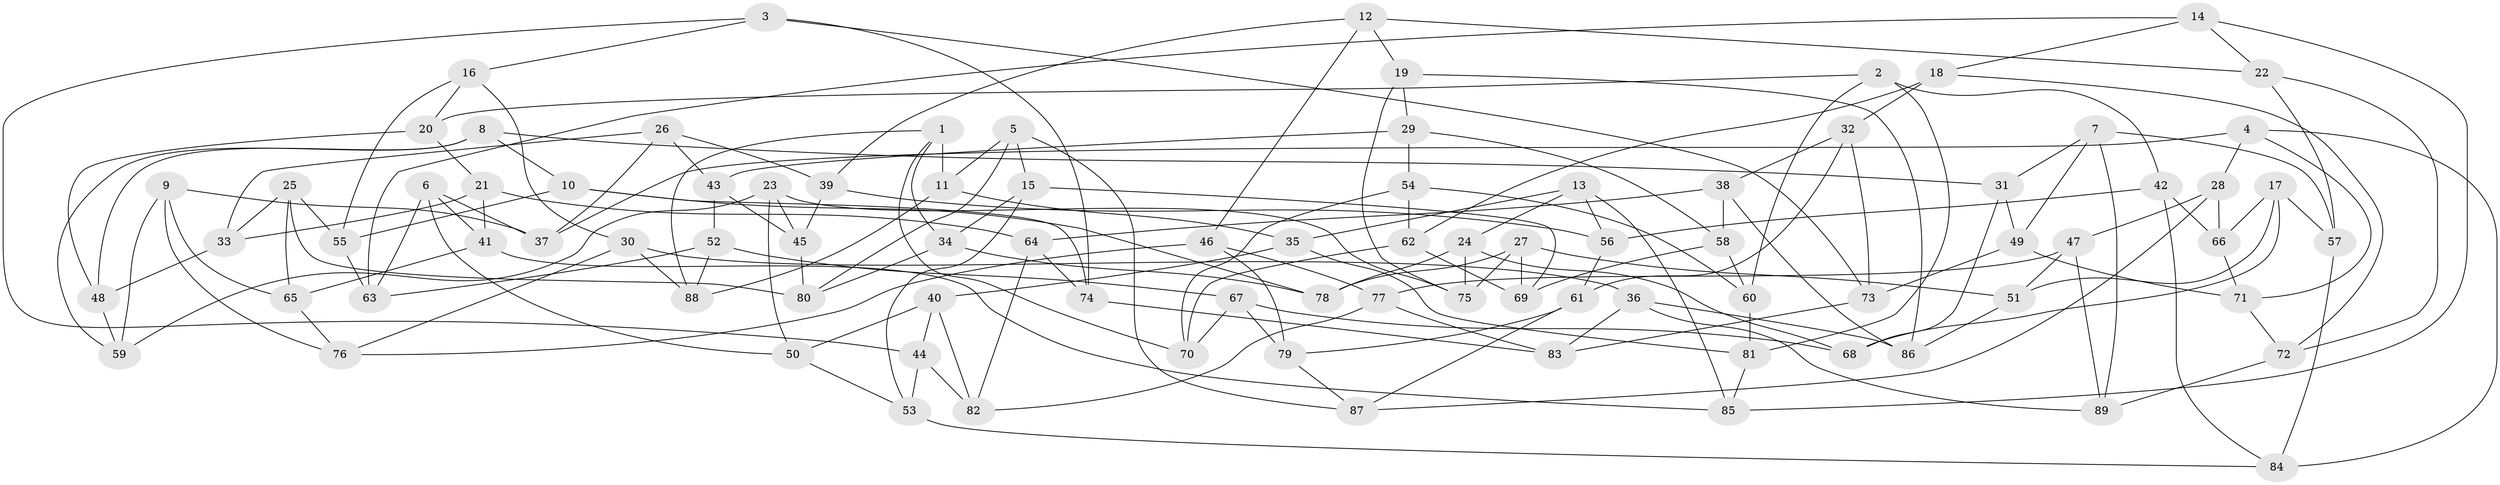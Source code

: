 // coarse degree distribution, {6: 0.6153846153846154, 3: 0.019230769230769232, 4: 0.2692307692307692, 5: 0.09615384615384616}
// Generated by graph-tools (version 1.1) at 2025/52/02/27/25 19:52:33]
// undirected, 89 vertices, 178 edges
graph export_dot {
graph [start="1"]
  node [color=gray90,style=filled];
  1;
  2;
  3;
  4;
  5;
  6;
  7;
  8;
  9;
  10;
  11;
  12;
  13;
  14;
  15;
  16;
  17;
  18;
  19;
  20;
  21;
  22;
  23;
  24;
  25;
  26;
  27;
  28;
  29;
  30;
  31;
  32;
  33;
  34;
  35;
  36;
  37;
  38;
  39;
  40;
  41;
  42;
  43;
  44;
  45;
  46;
  47;
  48;
  49;
  50;
  51;
  52;
  53;
  54;
  55;
  56;
  57;
  58;
  59;
  60;
  61;
  62;
  63;
  64;
  65;
  66;
  67;
  68;
  69;
  70;
  71;
  72;
  73;
  74;
  75;
  76;
  77;
  78;
  79;
  80;
  81;
  82;
  83;
  84;
  85;
  86;
  87;
  88;
  89;
  1 -- 11;
  1 -- 34;
  1 -- 88;
  1 -- 70;
  2 -- 20;
  2 -- 81;
  2 -- 42;
  2 -- 60;
  3 -- 74;
  3 -- 16;
  3 -- 73;
  3 -- 44;
  4 -- 71;
  4 -- 84;
  4 -- 28;
  4 -- 37;
  5 -- 11;
  5 -- 80;
  5 -- 15;
  5 -- 87;
  6 -- 41;
  6 -- 63;
  6 -- 37;
  6 -- 50;
  7 -- 49;
  7 -- 57;
  7 -- 89;
  7 -- 31;
  8 -- 48;
  8 -- 10;
  8 -- 59;
  8 -- 31;
  9 -- 59;
  9 -- 76;
  9 -- 37;
  9 -- 65;
  10 -- 55;
  10 -- 74;
  10 -- 78;
  11 -- 35;
  11 -- 88;
  12 -- 19;
  12 -- 46;
  12 -- 22;
  12 -- 39;
  13 -- 35;
  13 -- 24;
  13 -- 85;
  13 -- 56;
  14 -- 18;
  14 -- 85;
  14 -- 22;
  14 -- 63;
  15 -- 34;
  15 -- 69;
  15 -- 53;
  16 -- 30;
  16 -- 20;
  16 -- 55;
  17 -- 57;
  17 -- 66;
  17 -- 68;
  17 -- 51;
  18 -- 72;
  18 -- 62;
  18 -- 32;
  19 -- 75;
  19 -- 86;
  19 -- 29;
  20 -- 48;
  20 -- 21;
  21 -- 33;
  21 -- 41;
  21 -- 64;
  22 -- 72;
  22 -- 57;
  23 -- 45;
  23 -- 75;
  23 -- 50;
  23 -- 59;
  24 -- 68;
  24 -- 75;
  24 -- 78;
  25 -- 33;
  25 -- 80;
  25 -- 55;
  25 -- 65;
  26 -- 33;
  26 -- 39;
  26 -- 43;
  26 -- 37;
  27 -- 75;
  27 -- 78;
  27 -- 69;
  27 -- 51;
  28 -- 87;
  28 -- 66;
  28 -- 47;
  29 -- 54;
  29 -- 58;
  29 -- 43;
  30 -- 76;
  30 -- 36;
  30 -- 88;
  31 -- 68;
  31 -- 49;
  32 -- 73;
  32 -- 38;
  32 -- 61;
  33 -- 48;
  34 -- 78;
  34 -- 80;
  35 -- 40;
  35 -- 81;
  36 -- 86;
  36 -- 89;
  36 -- 83;
  38 -- 86;
  38 -- 58;
  38 -- 64;
  39 -- 45;
  39 -- 56;
  40 -- 82;
  40 -- 50;
  40 -- 44;
  41 -- 85;
  41 -- 65;
  42 -- 66;
  42 -- 56;
  42 -- 84;
  43 -- 52;
  43 -- 45;
  44 -- 53;
  44 -- 82;
  45 -- 80;
  46 -- 76;
  46 -- 79;
  46 -- 77;
  47 -- 51;
  47 -- 89;
  47 -- 77;
  48 -- 59;
  49 -- 71;
  49 -- 73;
  50 -- 53;
  51 -- 86;
  52 -- 63;
  52 -- 88;
  52 -- 67;
  53 -- 84;
  54 -- 62;
  54 -- 60;
  54 -- 70;
  55 -- 63;
  56 -- 61;
  57 -- 84;
  58 -- 69;
  58 -- 60;
  60 -- 81;
  61 -- 87;
  61 -- 79;
  62 -- 70;
  62 -- 69;
  64 -- 74;
  64 -- 82;
  65 -- 76;
  66 -- 71;
  67 -- 68;
  67 -- 79;
  67 -- 70;
  71 -- 72;
  72 -- 89;
  73 -- 83;
  74 -- 83;
  77 -- 83;
  77 -- 82;
  79 -- 87;
  81 -- 85;
}
